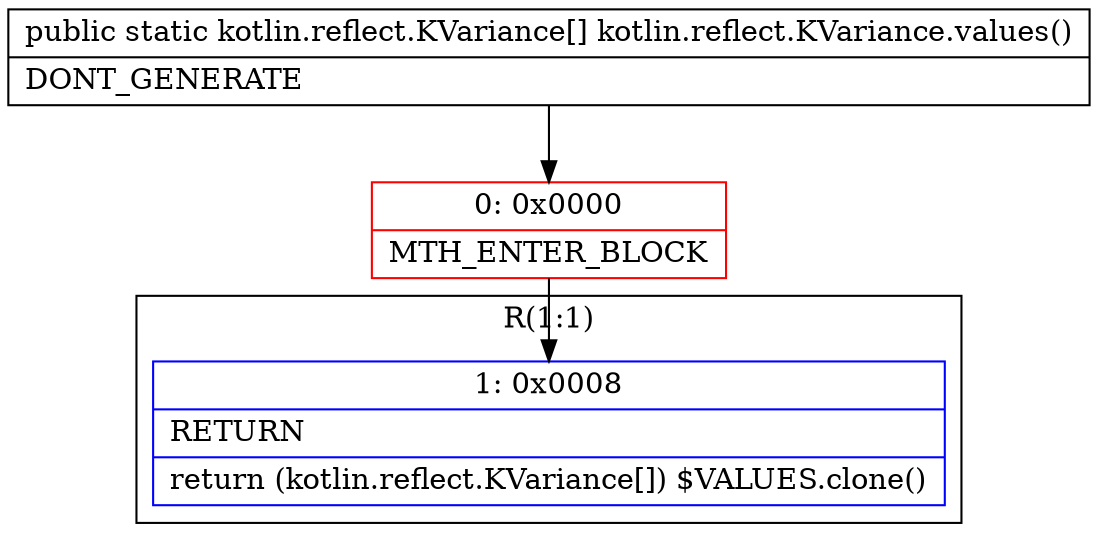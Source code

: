 digraph "CFG forkotlin.reflect.KVariance.values()[Lkotlin\/reflect\/KVariance;" {
subgraph cluster_Region_1857295268 {
label = "R(1:1)";
node [shape=record,color=blue];
Node_1 [shape=record,label="{1\:\ 0x0008|RETURN\l|return (kotlin.reflect.KVariance[]) $VALUES.clone()\l}"];
}
Node_0 [shape=record,color=red,label="{0\:\ 0x0000|MTH_ENTER_BLOCK\l}"];
MethodNode[shape=record,label="{public static kotlin.reflect.KVariance[] kotlin.reflect.KVariance.values()  | DONT_GENERATE\l}"];
MethodNode -> Node_0;
Node_0 -> Node_1;
}

